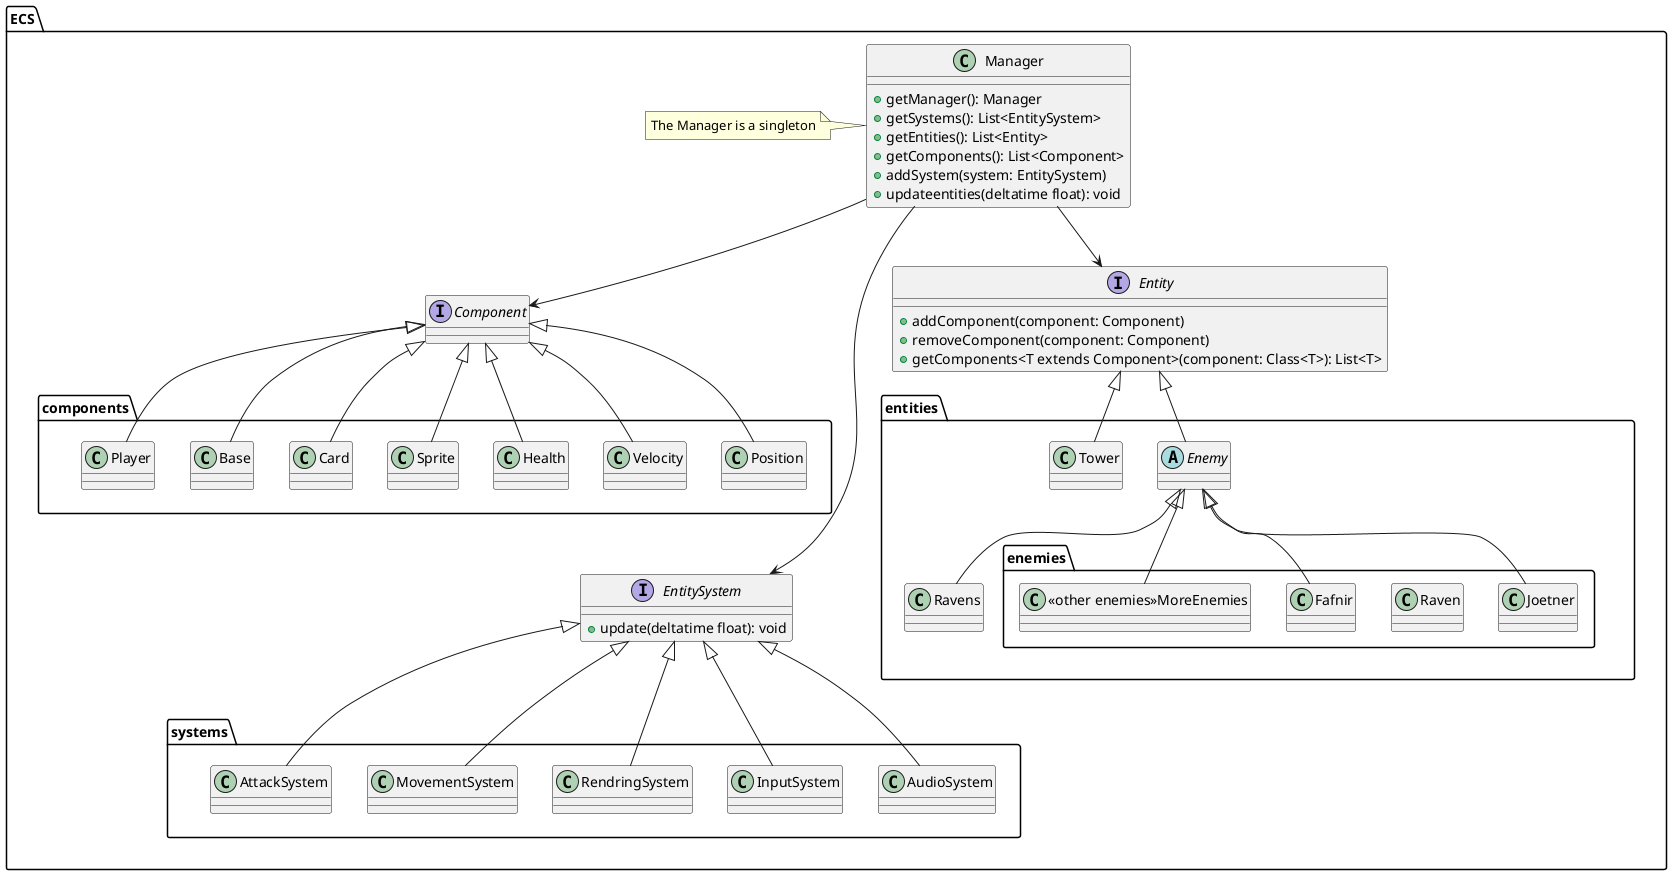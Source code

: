 @startuml
' Shall show how the Entity Component System works
package ECS {

    class Manager {
        
        +getManager(): Manager
        +getSystems(): List<EntitySystem>
        +getEntities(): List<Entity>
        +getComponents(): List<Component>
        +addSystem(system: EntitySystem)
        +updateentities(deltatime float): void
    }

    note left of Manager: The Manager is a singleton

    interface EntitySystem {
        +update(deltatime float): void
    }

    package systems {
        class AudioSystem
        class InputSystem
        class RendringSystem
        class MovementSystem
        class AttackSystem
    }
    
    AudioSystem -up-|> EntitySystem
    InputSystem -up-|> EntitySystem
    RendringSystem -up-|> EntitySystem
    MovementSystem -up-|> EntitySystem
    AttackSystem -up-|> EntitySystem
    
    interface Entity {
        +addComponent(component: Component)
        +removeComponent(component: Component)
        +getComponents<T extends Component>(component: Class<T>): List<T>
        
    }

    package entities {
        class Tower
        abstract class Enemy
        package enemies {
            class Joetner
            class Raven
            class Fafnir
            class "<<other enemies>>MoreEnemies"
        }
        Joetner -up-|> Enemy
        Ravens -up-|> Enemy
        Fafnir -up-|> Enemy
        "<<other enemies>>MoreEnemies" --|> Enemy
    }
    Tower -up-|> Entity
    Enemy -up-|> Entity

    interface Component
    
    package components {
        class Position
        class Velocity
        class Health
        class Sprite
        class "Card" as cardClass
        class Base
        class Player
    }

    Position -up-|> Component
    Velocity -up-|> Component
    Health -up-|> Component
    Sprite -up-|> Component
    cardClass -up-|> Component
    Base -up-|> Component
    Player -up-|> Component

    Manager -[hidden]--> entities
    components -[hidden]--> systems

    Manager --> EntitySystem
    Manager --> Entity
    Manager --> Component
}



@enduml